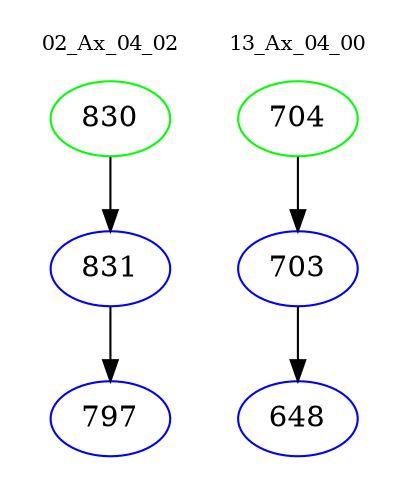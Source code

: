 digraph{
subgraph cluster_0 {
color = white
label = "02_Ax_04_02";
fontsize=10;
T0_830 [label="830", color="green"]
T0_830 -> T0_831 [color="black"]
T0_831 [label="831", color="blue"]
T0_831 -> T0_797 [color="black"]
T0_797 [label="797", color="blue"]
}
subgraph cluster_1 {
color = white
label = "13_Ax_04_00";
fontsize=10;
T1_704 [label="704", color="green"]
T1_704 -> T1_703 [color="black"]
T1_703 [label="703", color="blue"]
T1_703 -> T1_648 [color="black"]
T1_648 [label="648", color="blue"]
}
}
